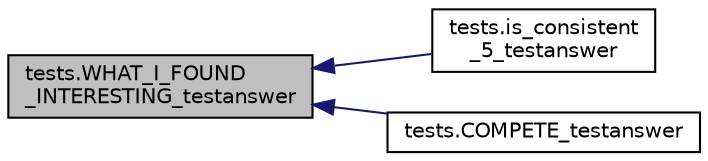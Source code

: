 digraph "tests.WHAT_I_FOUND_INTERESTING_testanswer"
{
  edge [fontname="Helvetica",fontsize="10",labelfontname="Helvetica",labelfontsize="10"];
  node [fontname="Helvetica",fontsize="10",shape=record];
  rankdir="LR";
  Node1 [label="tests.WHAT_I_FOUND\l_INTERESTING_testanswer",height=0.2,width=0.4,color="black", fillcolor="grey75", style="filled", fontcolor="black"];
  Node1 -> Node2 [dir="back",color="midnightblue",fontsize="10",style="solid",fontname="Helvetica"];
  Node2 [label="tests.is_consistent\l_5_testanswer",height=0.2,width=0.4,color="black", fillcolor="white", style="filled",URL="$namespacetests.html#aeb030be9fc4e4e682b08d2aedf34213d"];
  Node1 -> Node3 [dir="back",color="midnightblue",fontsize="10",style="solid",fontname="Helvetica"];
  Node3 [label="tests.COMPETE_testanswer",height=0.2,width=0.4,color="black", fillcolor="white", style="filled",URL="$namespacetests.html#a75639bbe216bc0814b7ce89dd5f932a1"];
}
